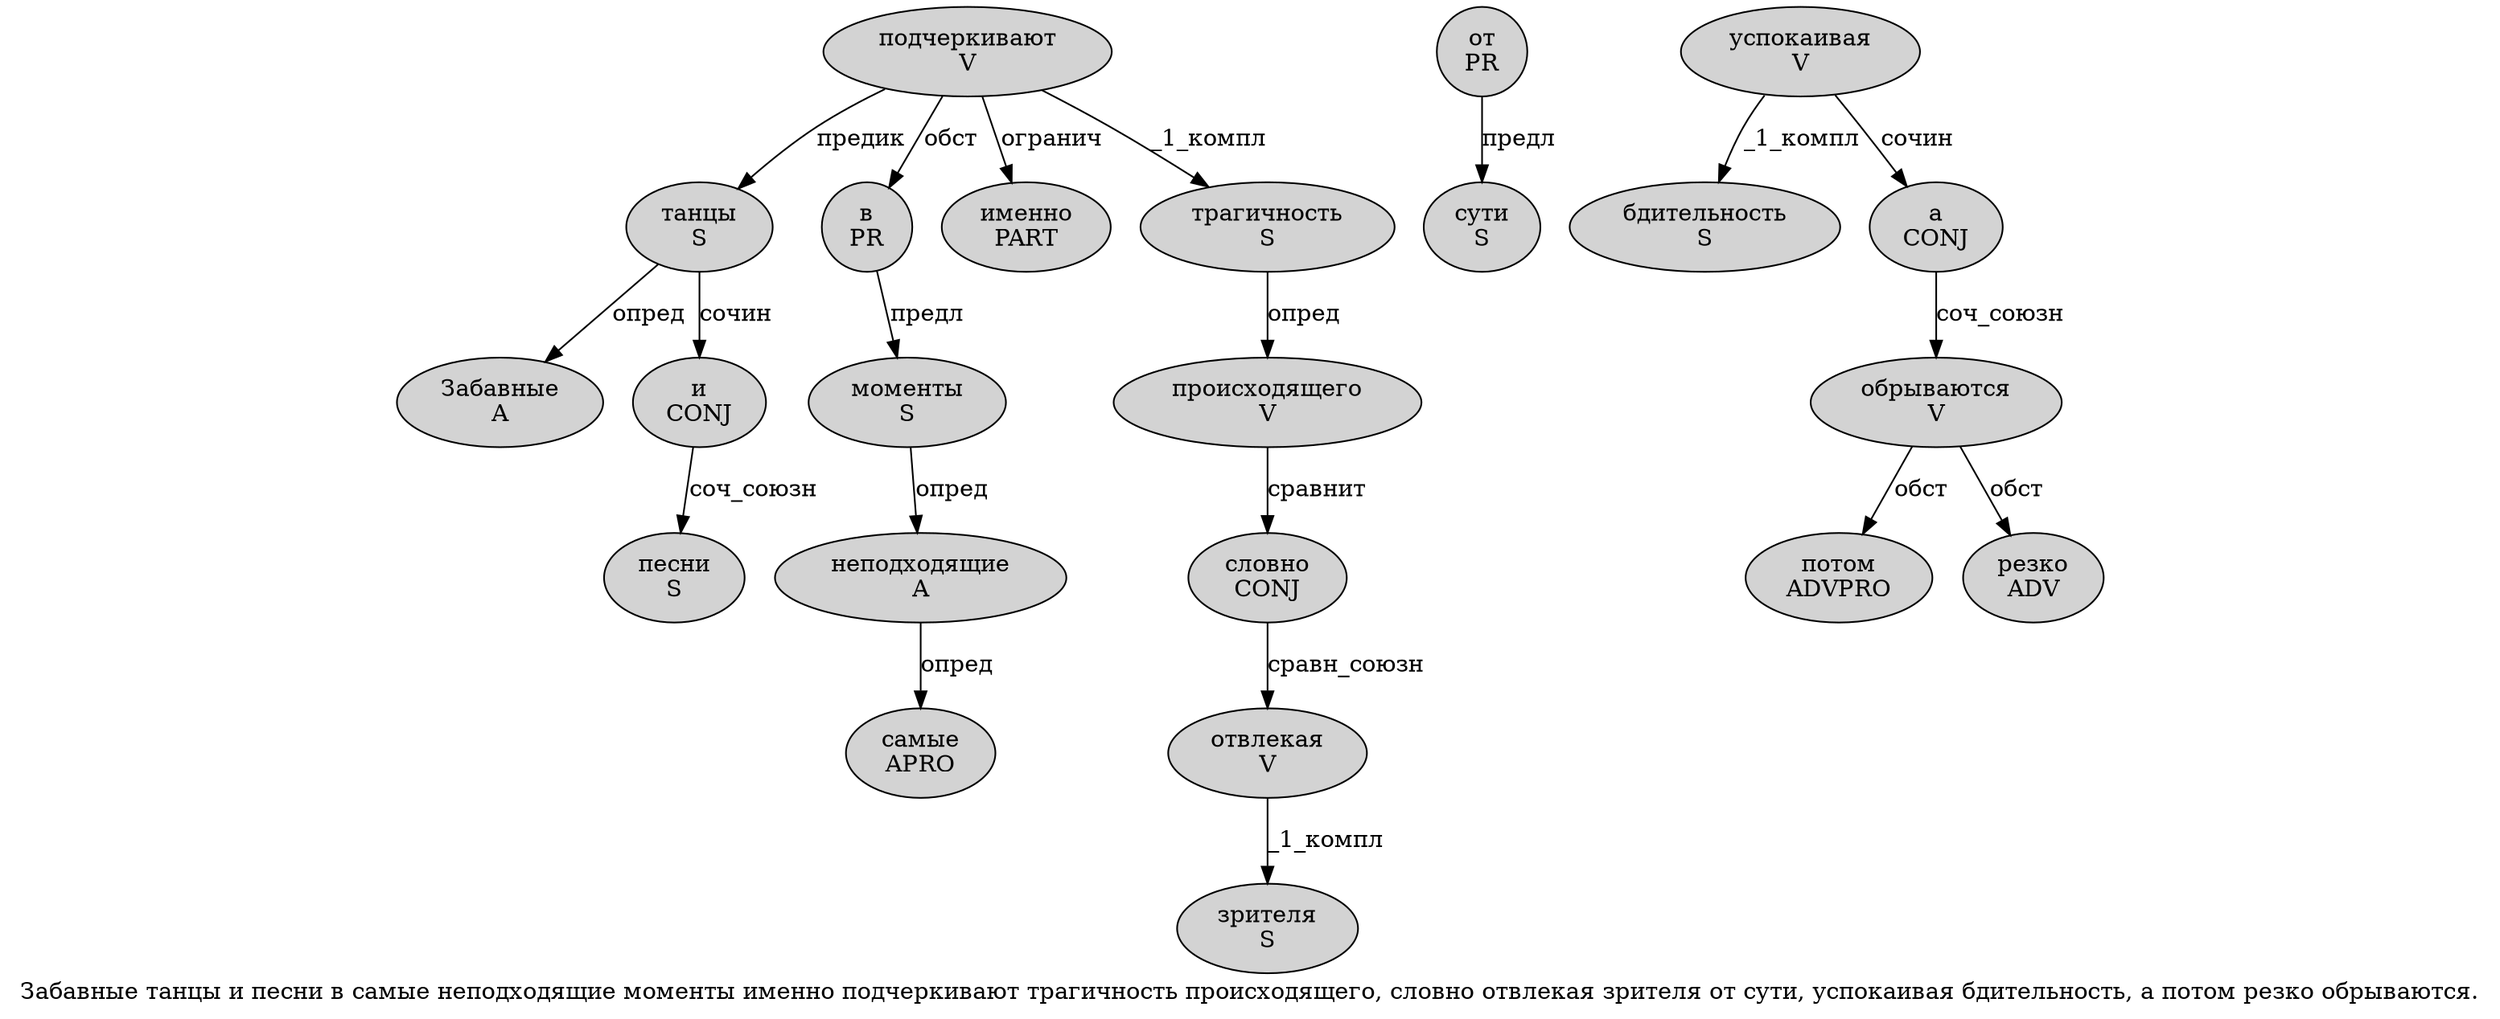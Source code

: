 digraph SENTENCE_1517 {
	graph [label="Забавные танцы и песни в самые неподходящие моменты именно подчеркивают трагичность происходящего, словно отвлекая зрителя от сути, успокаивая бдительность, а потом резко обрываются."]
	node [style=filled]
		0 [label="Забавные
A" color="" fillcolor=lightgray penwidth=1 shape=ellipse]
		1 [label="танцы
S" color="" fillcolor=lightgray penwidth=1 shape=ellipse]
		2 [label="и
CONJ" color="" fillcolor=lightgray penwidth=1 shape=ellipse]
		3 [label="песни
S" color="" fillcolor=lightgray penwidth=1 shape=ellipse]
		4 [label="в
PR" color="" fillcolor=lightgray penwidth=1 shape=ellipse]
		5 [label="самые
APRO" color="" fillcolor=lightgray penwidth=1 shape=ellipse]
		6 [label="неподходящие
A" color="" fillcolor=lightgray penwidth=1 shape=ellipse]
		7 [label="моменты
S" color="" fillcolor=lightgray penwidth=1 shape=ellipse]
		8 [label="именно
PART" color="" fillcolor=lightgray penwidth=1 shape=ellipse]
		9 [label="подчеркивают
V" color="" fillcolor=lightgray penwidth=1 shape=ellipse]
		10 [label="трагичность
S" color="" fillcolor=lightgray penwidth=1 shape=ellipse]
		11 [label="происходящего
V" color="" fillcolor=lightgray penwidth=1 shape=ellipse]
		13 [label="словно
CONJ" color="" fillcolor=lightgray penwidth=1 shape=ellipse]
		14 [label="отвлекая
V" color="" fillcolor=lightgray penwidth=1 shape=ellipse]
		15 [label="зрителя
S" color="" fillcolor=lightgray penwidth=1 shape=ellipse]
		16 [label="от
PR" color="" fillcolor=lightgray penwidth=1 shape=ellipse]
		17 [label="сути
S" color="" fillcolor=lightgray penwidth=1 shape=ellipse]
		19 [label="успокаивая
V" color="" fillcolor=lightgray penwidth=1 shape=ellipse]
		20 [label="бдительность
S" color="" fillcolor=lightgray penwidth=1 shape=ellipse]
		22 [label="а
CONJ" color="" fillcolor=lightgray penwidth=1 shape=ellipse]
		23 [label="потом
ADVPRO" color="" fillcolor=lightgray penwidth=1 shape=ellipse]
		24 [label="резко
ADV" color="" fillcolor=lightgray penwidth=1 shape=ellipse]
		25 [label="обрываются
V" color="" fillcolor=lightgray penwidth=1 shape=ellipse]
			6 -> 5 [label="опред"]
			25 -> 23 [label="обст"]
			25 -> 24 [label="обст"]
			10 -> 11 [label="опред"]
			4 -> 7 [label="предл"]
			11 -> 13 [label="сравнит"]
			2 -> 3 [label="соч_союзн"]
			9 -> 1 [label="предик"]
			9 -> 4 [label="обст"]
			9 -> 8 [label="огранич"]
			9 -> 10 [label="_1_компл"]
			13 -> 14 [label="сравн_союзн"]
			14 -> 15 [label="_1_компл"]
			7 -> 6 [label="опред"]
			16 -> 17 [label="предл"]
			1 -> 0 [label="опред"]
			1 -> 2 [label="сочин"]
			22 -> 25 [label="соч_союзн"]
			19 -> 20 [label="_1_компл"]
			19 -> 22 [label="сочин"]
}